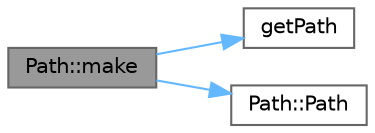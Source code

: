 digraph "Path::make"
{
 // LATEX_PDF_SIZE
  bgcolor="transparent";
  edge [fontname=Helvetica,fontsize=10,labelfontname=Helvetica,labelfontsize=10];
  node [fontname=Helvetica,fontsize=10,shape=box,height=0.2,width=0.4];
  rankdir="LR";
  Node1 [id="Node000001",label="Path::make",height=0.2,width=0.4,color="gray40", fillcolor="grey60", style="filled", fontcolor="black",tooltip=" "];
  Node1 -> Node2 [id="edge1_Node000001_Node000002",color="steelblue1",style="solid",tooltip=" "];
  Node2 [id="Node000002",label="getPath",height=0.2,width=0.4,color="grey40", fillcolor="white", style="filled",URL="$files__functions_8hpp.html#ab1e262f27aaad28944f29cd2bbde417f",tooltip=" "];
  Node1 -> Node3 [id="edge2_Node000001_Node000003",color="steelblue1",style="solid",tooltip=" "];
  Node3 [id="Node000003",label="Path::Path",height=0.2,width=0.4,color="grey40", fillcolor="white", style="filled",URL="$class_path.html#af26cfab021ddf49af73da3b2beca85ac",tooltip=" "];
}
